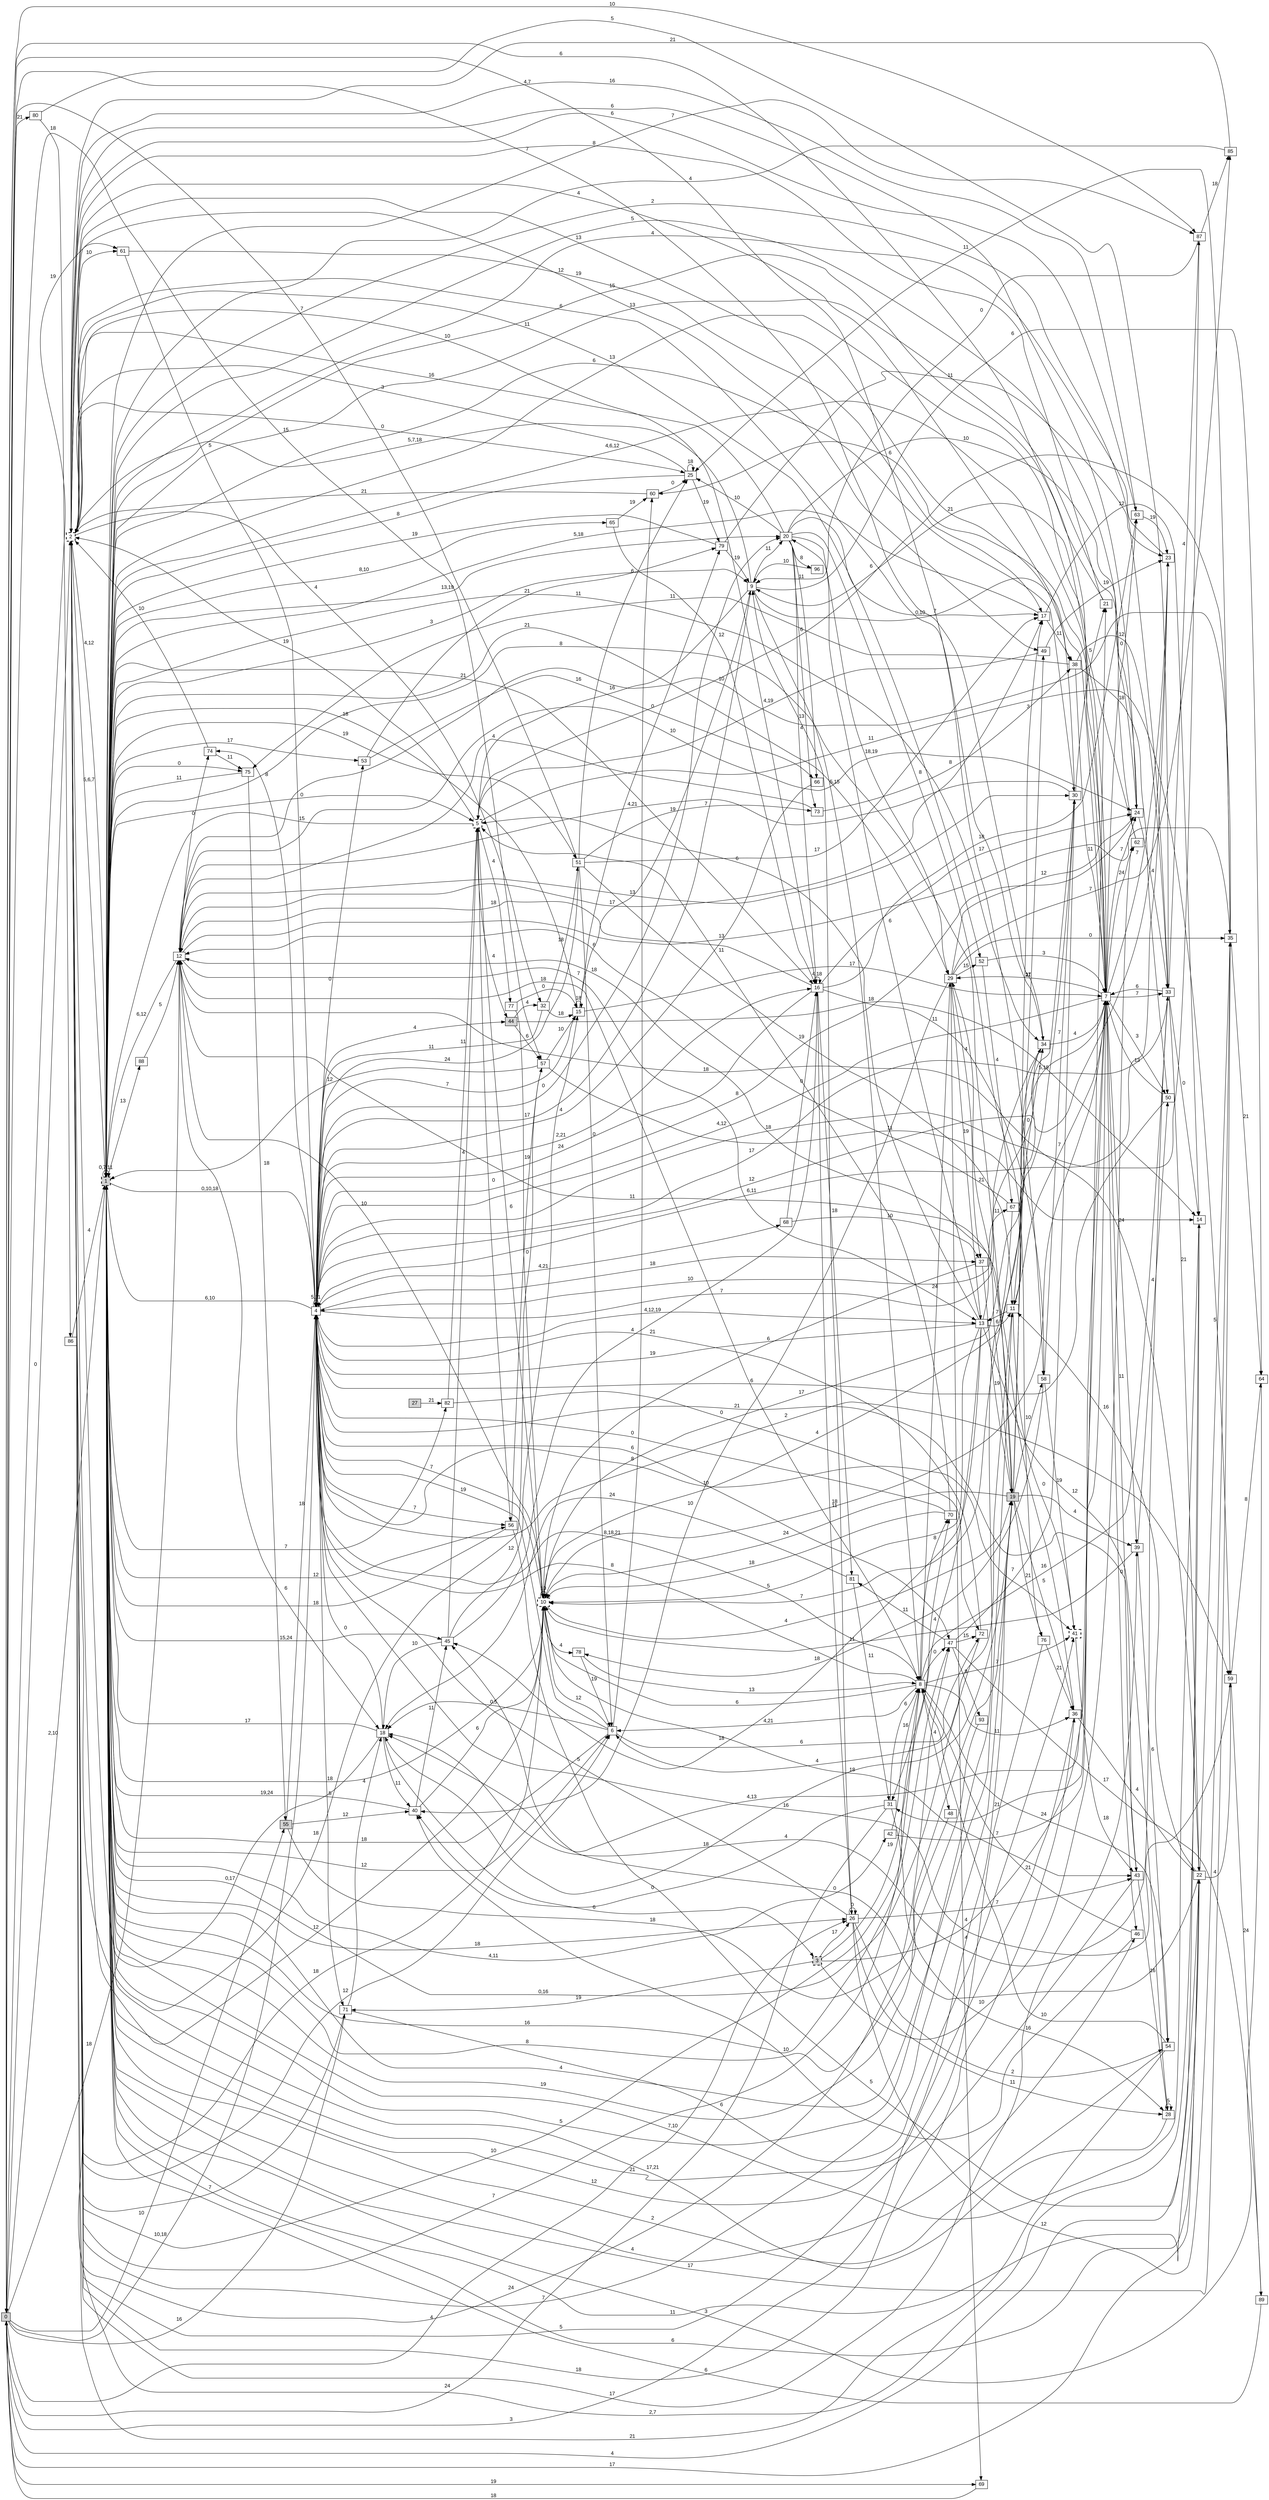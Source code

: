 digraph "NDFA" {
  rankdir=LR
  node [shape=box width=0.1 height=0.1 fontname=Arial]
  edge [fontname=Arial]
/* Estados */
 s0 [label="0" style="filled"] /* I:1 F:0 D:0 */
 s1 [label="1" style="filled,bold,dashed"] /* I:1 F:1 D:0 */
 s2 [label="2" style="bold,dashed"] /* I:0 F:1 D:0 */
 s3 [label="3" style="filled,bold,dashed"] /* I:1 F:1 D:0 */
 s4 [label="4" ] /* I:0 F:0 D:0 */
 s5 [label="5" style="bold,dashed"] /* I:0 F:1 D:0 */
 s6 [label="6" ] /* I:0 F:0 D:0 */
 s7 [label="7" ] /* I:0 F:0 D:0 */
 s8 [label="8" ] /* I:0 F:0 D:0 */
 s9 [label="9" ] /* I:0 F:0 D:0 */
 s10 [label="10" style="bold,dashed"] /* I:0 F:1 D:0 */
 s11 [label="11" ] /* I:0 F:0 D:0 */
 s12 [label="12" ] /* I:0 F:0 D:0 */
 s13 [label="13" ] /* I:0 F:0 D:0 */
 s14 [label="14" ] /* I:0 F:0 D:0 */
 s15 [label="15" ] /* I:0 F:0 D:0 */
 s16 [label="16" ] /* I:0 F:0 D:0 */
 s17 [label="17" ] /* I:0 F:0 D:0 */
 s18 [label="18" ] /* I:0 F:0 D:0 */
 s19 [label="19" style="filled"] /* I:1 F:0 D:0 */
 s20 [label="20" ] /* I:0 F:0 D:0 */
 s21 [label="21" ] /* I:0 F:0 D:0 */
 s22 [label="22" ] /* I:0 F:0 D:0 */
 s23 [label="23" ] /* I:0 F:0 D:0 */
 s24 [label="24" ] /* I:0 F:0 D:0 */
 s25 [label="25" ] /* I:0 F:0 D:0 */
 s26 [label="26" ] /* I:0 F:0 D:0 */
 s27 [label="27" style="filled"] /* I:1 F:0 D:0 */
 s28 [label="28" ] /* I:0 F:0 D:0 */
 s29 [label="29" ] /* I:0 F:0 D:0 */
 s30 [label="30" ] /* I:0 F:0 D:0 */
 s31 [label="31" ] /* I:0 F:0 D:0 */
 s32 [label="32" ] /* I:0 F:0 D:0 */
 s33 [label="33" ] /* I:0 F:0 D:0 */
 s34 [label="34" ] /* I:0 F:0 D:0 */
 s35 [label="35" ] /* I:0 F:0 D:0 */
 s36 [label="36" ] /* I:0 F:0 D:0 */
 s37 [label="37" ] /* I:0 F:0 D:0 */
 s38 [label="38" ] /* I:0 F:0 D:0 */
 s39 [label="39" ] /* I:0 F:0 D:0 */
 s40 [label="40" ] /* I:0 F:0 D:0 */
 s41 [label="41" style="bold,dashed"] /* I:0 F:1 D:0 */
 s42 [label="42" ] /* I:0 F:0 D:0 */
 s43 [label="43" ] /* I:0 F:0 D:0 */
 s44 [label="44" style="filled"] /* I:1 F:0 D:0 */
 s45 [label="45" ] /* I:0 F:0 D:0 */
 s46 [label="46" ] /* I:0 F:0 D:0 */
 s47 [label="47" ] /* I:0 F:0 D:0 */
 s48 [label="48" ] /* I:0 F:0 D:0 */
 s49 [label="49" ] /* I:0 F:0 D:0 */
 s50 [label="50" ] /* I:0 F:0 D:0 */
 s51 [label="51" ] /* I:0 F:0 D:0 */
 s52 [label="52" ] /* I:0 F:0 D:0 */
 s53 [label="53" ] /* I:0 F:0 D:0 */
 s54 [label="54" ] /* I:0 F:0 D:0 */
 s55 [label="55" style="filled"] /* I:1 F:0 D:0 */
 s56 [label="56" ] /* I:0 F:0 D:0 */
 s57 [label="57" ] /* I:0 F:0 D:0 */
 s58 [label="58" ] /* I:0 F:0 D:0 */
 s59 [label="59" ] /* I:0 F:0 D:0 */
 s60 [label="60" ] /* I:0 F:0 D:0 */
 s61 [label="61" ] /* I:0 F:0 D:0 */
 s62 [label="62" ] /* I:0 F:0 D:0 */
 s63 [label="63" ] /* I:0 F:0 D:0 */
 s64 [label="64" ] /* I:0 F:0 D:0 */
 s65 [label="65" ] /* I:0 F:0 D:0 */
 s66 [label="66" ] /* I:0 F:0 D:0 */
 s67 [label="67" ] /* I:0 F:0 D:0 */
 s68 [label="68" ] /* I:0 F:0 D:0 */
 s69 [label="69" ] /* I:0 F:0 D:0 */
 s70 [label="70" ] /* I:0 F:0 D:0 */
 s71 [label="71" ] /* I:0 F:0 D:0 */
 s72 [label="72" ] /* I:0 F:0 D:0 */
 s73 [label="73" ] /* I:0 F:0 D:0 */
 s74 [label="74" ] /* I:0 F:0 D:0 */
 s75 [label="75" ] /* I:0 F:0 D:0 */
 s76 [label="76" ] /* I:0 F:0 D:0 */
 s77 [label="77" ] /* I:0 F:0 D:0 */
 s78 [label="78" ] /* I:0 F:0 D:0 */
 s79 [label="79" ] /* I:0 F:0 D:0 */
 s80 [label="80" ] /* I:0 F:0 D:0 */
 s81 [label="81" ] /* I:0 F:0 D:0 */
 s82 [label="82" ] /* I:0 F:0 D:0 */
 s85 [label="85" ] /* I:0 F:0 D:0 */
 s86 [label="86" ] /* I:0 F:0 D:0 */
 s87 [label="87" ] /* I:0 F:0 D:0 */
 s88 [label="88" ] /* I:0 F:0 D:0 */
 s89 [label="89" ] /* I:0 F:0 D:0 */
 s93 [label="93" ] /* I:0 F:0 D:0 */
 s96 [label="96" ] /* I:0 F:0 D:0 */
/* Transiciones */
  s0 -> s2 [label="0"]
  s0 -> s4 [label="10,18"]
  s0 -> s12 [label="18"]
  s0 -> s14 [label="4"]
  s0 -> s19 [label="3"]
  s0 -> s22 [label="17"]
  s0 -> s26 [label="4"]
  s0 -> s34 [label="7"]
  s0 -> s55 [label="10"]
  s0 -> s57 [label="15"]
  s0 -> s58 [label="4,7"]
  s0 -> s61 [label="19"]
  s0 -> s69 [label="19"]
  s0 -> s71 [label="16"]
  s0 -> s80 [label="21"]
  s0 -> s87 [label="10"]
  s1 -> s0 [label="2,10"]
  s1 -> s1 [label="0,7,11"]
  s1 -> s2 [label="5,6,7"]
  s1 -> s4 [label="0,10,18"]
  s1 -> s5 [label="0"]
  s1 -> s6 [label="12"]
  s1 -> s7 [label="4,6,12"]
  s1 -> s9 [label="3"]
  s1 -> s11 [label="4"]
  s1 -> s16 [label="21"]
  s1 -> s19 [label="8"]
  s1 -> s20 [label="13,19"]
  s1 -> s22 [label="11"]
  s1 -> s26 [label="18"]
  s1 -> s29 [label="21"]
  s1 -> s30 [label="6"]
  s1 -> s33 [label="2"]
  s1 -> s34 [label="11"]
  s1 -> s35 [label="17"]
  s1 -> s42 [label="4,11"]
  s1 -> s45 [label="15,24"]
  s1 -> s46 [label="4"]
  s1 -> s47 [label="16"]
  s1 -> s51 [label="19"]
  s1 -> s53 [label="17"]
  s1 -> s56 [label="12"]
  s1 -> s65 [label="8,10"]
  s1 -> s75 [label="0"]
  s1 -> s82 [label="7"]
  s1 -> s87 [label="7"]
  s1 -> s88 [label="13"]
  s2 -> s1 [label="4,12"]
  s2 -> s6 [label="12"]
  s2 -> s8 [label="7"]
  s2 -> s10 [label="18"]
  s2 -> s16 [label="10"]
  s2 -> s25 [label="0"]
  s2 -> s32 [label="4"]
  s2 -> s36 [label="18"]
  s2 -> s38 [label="13"]
  s2 -> s39 [label="17"]
  s2 -> s47 [label="24"]
  s2 -> s49 [label="12"]
  s2 -> s52 [label="11"]
  s2 -> s57 [label="18"]
  s2 -> s61 [label="10"]
  s2 -> s63 [label="16"]
  s3 -> s21 [label="4"]
  s3 -> s26 [label="17"]
  s3 -> s62 [label="10"]
  s3 -> s70 [label="19"]
  s3 -> s71 [label="19"]
  s4 -> s1 [label="6,10"]
  s4 -> s4 [label="5,11"]
  s4 -> s7 [label="7"]
  s4 -> s8 [label="8,18,21"]
  s4 -> s13 [label="4,12,19"]
  s4 -> s15 [label="7"]
  s4 -> s16 [label="2,21"]
  s4 -> s20 [label="0"]
  s4 -> s23 [label="12"]
  s4 -> s37 [label="18"]
  s4 -> s41 [label="10"]
  s4 -> s44 [label="4"]
  s4 -> s47 [label="6"]
  s4 -> s53 [label="0"]
  s4 -> s56 [label="7"]
  s4 -> s59 [label="2"]
  s4 -> s68 [label="4,21"]
  s4 -> s71 [label="5"]
  s4 -> s74 [label="8"]
  s5 -> s1 [label="15"]
  s5 -> s2 [label="19"]
  s5 -> s44 [label="4"]
  s5 -> s56 [label="0"]
  s5 -> s59 [label="11"]
  s5 -> s77 [label="4"]
  s6 -> s1 [label="18"]
  s6 -> s4 [label="19"]
  s6 -> s10 [label="12"]
  s6 -> s18 [label="0,5"]
  s6 -> s60 [label="8"]
  s6 -> s72 [label="6"]
  s7 -> s0 [label="6"]
  s7 -> s1 [label="13"]
  s7 -> s4 [label="4,12"]
  s7 -> s10 [label="18"]
  s7 -> s11 [label="7"]
  s7 -> s18 [label="4,13"]
  s7 -> s23 [label="7"]
  s7 -> s24 [label="7"]
  s7 -> s29 [label="21"]
  s7 -> s31 [label="21"]
  s7 -> s33 [label="7"]
  s7 -> s39 [label="24"]
  s7 -> s43 [label="11"]
  s7 -> s46 [label="0"]
  s7 -> s50 [label="3"]
  s7 -> s60 [label="6"]
  s7 -> s62 [label="24"]
  s7 -> s63 [label="0"]
  s8 -> s2 [label="10"]
  s8 -> s4 [label="8"]
  s8 -> s6 [label="4,21"]
  s8 -> s10 [label="6"]
  s8 -> s12 [label="18"]
  s8 -> s29 [label="24"]
  s8 -> s33 [label="16"]
  s8 -> s36 [label="11"]
  s8 -> s41 [label="7"]
  s8 -> s47 [label="0"]
  s8 -> s48 [label="4"]
  s8 -> s54 [label="24"]
  s8 -> s70 [label="8"]
  s9 -> s2 [label="5,7,18"]
  s9 -> s4 [label="17"]
  s9 -> s5 [label="16"]
  s9 -> s7 [label="7"]
  s9 -> s8 [label="5,15"]
  s9 -> s20 [label="11"]
  s9 -> s64 [label="6"]
  s10 -> s1 [label="18"]
  s10 -> s2 [label="12"]
  s10 -> s4 [label="7"]
  s10 -> s5 [label="6"]
  s10 -> s10 [label="10"]
  s10 -> s19 [label="4"]
  s10 -> s34 [label="17"]
  s10 -> s43 [label="18"]
  s10 -> s78 [label="4"]
  s11 -> s6 [label="4"]
  s11 -> s13 [label="7"]
  s11 -> s30 [label="5,19"]
  s11 -> s34 [label="0"]
  s11 -> s41 [label="0"]
  s12 -> s1 [label="6,12"]
  s12 -> s10 [label="10"]
  s12 -> s13 [label="7"]
  s12 -> s17 [label="17"]
  s12 -> s18 [label="6"]
  s12 -> s24 [label="10"]
  s12 -> s30 [label="13"]
  s12 -> s35 [label="13"]
  s12 -> s74 [label="0"]
  s13 -> s4 [label="19"]
  s13 -> s5 [label="6"]
  s13 -> s10 [label="5"]
  s13 -> s11 [label="6"]
  s13 -> s20 [label="6"]
  s13 -> s28 [label="12"]
  s13 -> s31 [label="4"]
  s13 -> s45 [label="18"]
  s13 -> s67 [label="11"]
  s14 -> s1 [label="7,10"]
  s14 -> s2 [label="2,7"]
  s15 -> s1 [label="18"]
  s15 -> s7 [label="17"]
  s15 -> s9 [label="19"]
  s15 -> s15 [label="18"]
  s15 -> s79 [label="0"]
  s16 -> s4 [label="24"]
  s16 -> s12 [label="18"]
  s16 -> s16 [label="4,18"]
  s16 -> s24 [label="17"]
  s16 -> s26 [label="11"]
  s16 -> s58 [label="11"]
  s16 -> s63 [label="18"]
  s16 -> s81 [label="18"]
  s17 -> s1 [label="5,18"]
  s17 -> s14 [label="12"]
  s17 -> s38 [label="11"]
  s18 -> s1 [label="17"]
  s18 -> s2 [label="0,17"]
  s18 -> s3 [label="6"]
  s18 -> s4 [label="0"]
  s18 -> s40 [label="11"]
  s19 -> s2 [label="7"]
  s19 -> s10 [label="24"]
  s19 -> s12 [label="18"]
  s19 -> s17 [label="3"]
  s19 -> s18 [label="18"]
  s19 -> s29 [label="21"]
  s19 -> s36 [label="5"]
  s19 -> s39 [label="4"]
  s19 -> s49 [label="17"]
  s19 -> s58 [label="10"]
  s19 -> s76 [label="21"]
  s20 -> s2 [label="16"]
  s20 -> s16 [label="4"]
  s20 -> s17 [label="0,10"]
  s20 -> s24 [label="10"]
  s20 -> s25 [label="10"]
  s20 -> s29 [label="18,19"]
  s20 -> s66 [label="11"]
  s20 -> s73 [label="6"]
  s20 -> s76 [label="8"]
  s20 -> s96 [label="8"]
  s21 -> s1 [label="15"]
  s21 -> s2 [label="8"]
  s22 -> s1 [label="6"]
  s22 -> s11 [label="16"]
  s22 -> s12 [label="18"]
  s22 -> s35 [label="5"]
  s22 -> s45 [label="0"]
  s22 -> s59 [label="4"]
  s23 -> s1 [label="4"]
  s23 -> s4 [label="6,11"]
  s24 -> s1 [label="5"]
  s24 -> s2 [label="6"]
  s24 -> s4 [label="8"]
  s24 -> s33 [label="4"]
  s25 -> s1 [label="8"]
  s25 -> s2 [label="3"]
  s25 -> s25 [label="18"]
  s25 -> s79 [label="19"]
  s26 -> s4 [label="5"]
  s26 -> s9 [label="13"]
  s26 -> s26 [label="0"]
  s26 -> s28 [label="11"]
  s26 -> s35 [label="12"]
  s26 -> s43 [label="7"]
  s26 -> s54 [label="2"]
  s27 -> s82 [label="21"]
  s28 -> s1 [label="17,21"]
  s28 -> s28 [label="5"]
  s29 -> s13 [label="19"]
  s29 -> s24 [label="12"]
  s29 -> s35 [label="0"]
  s29 -> s37 [label="4"]
  s29 -> s40 [label="10"]
  s29 -> s52 [label="15"]
  s29 -> s69 [label="4"]
  s29 -> s85 [label="7"]
  s30 -> s2 [label="4"]
  s30 -> s10 [label="4"]
  s30 -> s12 [label="4,21"]
  s30 -> s21 [label="5"]
  s31 -> s0 [label="24"]
  s31 -> s8 [label="6"]
  s31 -> s28 [label="16"]
  s31 -> s40 [label="0"]
  s32 -> s4 [label="11"]
  s32 -> s15 [label="18"]
  s32 -> s51 [label="18"]
  s33 -> s4 [label="17"]
  s33 -> s7 [label="6"]
  s33 -> s14 [label="0"]
  s33 -> s18 [label="4"]
  s33 -> s22 [label="21"]
  s33 -> s87 [label="4"]
  s34 -> s2 [label="6"]
  s34 -> s4 [label="10"]
  s34 -> s7 [label="4"]
  s34 -> s10 [label="7"]
  s35 -> s5 [label="6"]
  s35 -> s12 [label="10"]
  s35 -> s25 [label="11"]
  s35 -> s64 [label="21"]
  s36 -> s1 [label="12"]
  s36 -> s12 [label="11"]
  s36 -> s22 [label="4"]
  s37 -> s10 [label="6"]
  s37 -> s19 [label="19"]
  s38 -> s7 [label="11"]
  s38 -> s33 [label="12"]
  s38 -> s50 [label="18"]
  s38 -> s75 [label="11"]
  s39 -> s10 [label="11"]
  s39 -> s50 [label="4"]
  s39 -> s54 [label="6"]
  s40 -> s1 [label="19,24"]
  s40 -> s10 [label="6"]
  s40 -> s45 [label="11"]
  s41 -> s43 [label="18"]
  s42 -> s7 [label="7"]
  s42 -> s8 [label="16"]
  s43 -> s1 [label="21"]
  s43 -> s4 [label="21"]
  s43 -> s28 [label="16"]
  s44 -> s14 [label="18"]
  s44 -> s32 [label="4"]
  s44 -> s57 [label="6"]
  s45 -> s5 [label="4"]
  s45 -> s15 [label="12"]
  s45 -> s16 [label="4"]
  s45 -> s18 [label="10"]
  s46 -> s8 [label="21"]
  s46 -> s40 [label="10"]
  s47 -> s30 [label="7"]
  s47 -> s72 [label="15"]
  s47 -> s81 [label="11"]
  s47 -> s89 [label="17"]
  s47 -> s93 [label="8"]
  s48 -> s1 [label="8"]
  s49 -> s5 [label="4,19"]
  s49 -> s23 [label="19"]
  s50 -> s4 [label="6"]
  s50 -> s7 [label="13"]
  s51 -> s0 [label="7"]
  s51 -> s4 [label="24"]
  s51 -> s6 [label="0"]
  s51 -> s11 [label="19"]
  s51 -> s17 [label="17"]
  s51 -> s25 [label="6"]
  s51 -> s73 [label="7"]
  s52 -> s7 [label="3"]
  s52 -> s67 [label="4"]
  s53 -> s66 [label="16"]
  s53 -> s79 [label="21"]
  s54 -> s1 [label="2"]
  s54 -> s2 [label="21"]
  s54 -> s8 [label="10"]
  s55 -> s4 [label="18"]
  s55 -> s19 [label="18"]
  s55 -> s40 [label="12"]
  s56 -> s1 [label="18"]
  s56 -> s22 [label="5"]
  s56 -> s57 [label="19"]
  s57 -> s1 [label="12"]
  s57 -> s14 [label="11"]
  s57 -> s15 [label="10"]
  s58 -> s30 [label="7"]
  s58 -> s41 [label="19"]
  s58 -> s78 [label="18"]
  s59 -> s4 [label="16"]
  s59 -> s64 [label="8"]
  s59 -> s89 [label="24"]
  s60 -> s2 [label="21"]
  s60 -> s25 [label="0"]
  s61 -> s4 [label="5"]
  s61 -> s17 [label="19"]
  s62 -> s1 [label="13"]
  s62 -> s9 [label="21"]
  s63 -> s2 [label="6"]
  s63 -> s23 [label="19"]
  s64 -> s1 [label="3"]
  s65 -> s16 [label="12"]
  s65 -> s60 [label="19"]
  s66 -> s4 [label="4"]
  s67 -> s1 [label="5"]
  s67 -> s12 [label="6"]
  s68 -> s16 [label="0"]
  s68 -> s37 [label="10"]
  s69 -> s0 [label="18"]
  s70 -> s4 [label="0"]
  s70 -> s5 [label="11"]
  s70 -> s10 [label="18"]
  s71 -> s2 [label="7"]
  s71 -> s18 [label="4"]
  s71 -> s41 [label="6"]
  s72 -> s1 [label="0,16"]
  s72 -> s4 [label="21"]
  s73 -> s12 [label="4"]
  s73 -> s38 [label="8"]
  s74 -> s2 [label="10"]
  s74 -> s75 [label="11"]
  s75 -> s1 [label="11"]
  s75 -> s55 [label="18"]
  s76 -> s2 [label="5"]
  s76 -> s36 [label="21"]
  s77 -> s10 [label="0"]
  s77 -> s15 [label="0"]
  s78 -> s6 [label="19"]
  s78 -> s8 [label="13"]
  s79 -> s1 [label="19"]
  s79 -> s9 [label="19"]
  s79 -> s23 [label="11"]
  s80 -> s33 [label="5"]
  s80 -> s86 [label="18"]
  s81 -> s18 [label="24"]
  s81 -> s31 [label="11"]
  s82 -> s5 [label="11"]
  s82 -> s72 [label="0"]
  s85 -> s1 [label="4"]
  s85 -> s2 [label="21"]
  s86 -> s1 [label="4"]
  s87 -> s4 [label="18"]
  s87 -> s9 [label="0"]
  s87 -> s85 [label="18"]
  s88 -> s12 [label="5"]
  s89 -> s1 [label="6"]
  s93 -> s1 [label="19"]
  s96 -> s9 [label="10"]
}
